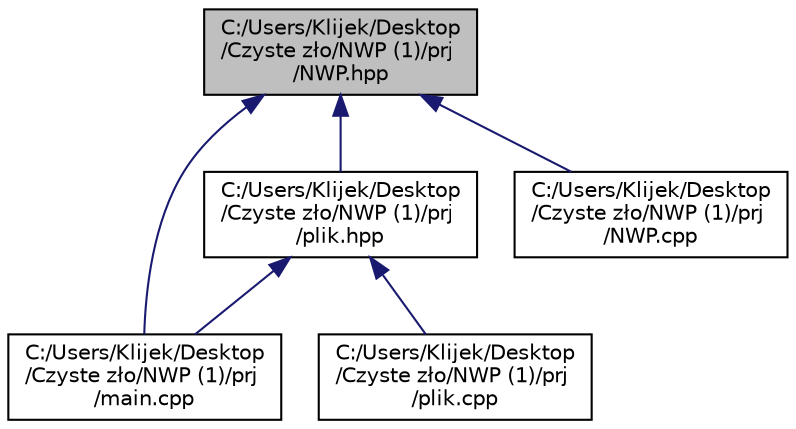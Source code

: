 digraph "C:/Users/Klijek/Desktop/Czyste zło/NWP (1)/prj/NWP.hpp"
{
  edge [fontname="Helvetica",fontsize="10",labelfontname="Helvetica",labelfontsize="10"];
  node [fontname="Helvetica",fontsize="10",shape=record];
  Node1 [label="C:/Users/Klijek/Desktop\l/Czyste zło/NWP (1)/prj\l/NWP.hpp",height=0.2,width=0.4,color="black", fillcolor="grey75", style="filled" fontcolor="black"];
  Node1 -> Node2 [dir="back",color="midnightblue",fontsize="10",style="solid",fontname="Helvetica"];
  Node2 [label="C:/Users/Klijek/Desktop\l/Czyste zło/NWP (1)/prj\l/plik.hpp",height=0.2,width=0.4,color="black", fillcolor="white", style="filled",URL="$plik_8hpp.html"];
  Node2 -> Node3 [dir="back",color="midnightblue",fontsize="10",style="solid",fontname="Helvetica"];
  Node3 [label="C:/Users/Klijek/Desktop\l/Czyste zło/NWP (1)/prj\l/main.cpp",height=0.2,width=0.4,color="black", fillcolor="white", style="filled",URL="$main_8cpp.html"];
  Node2 -> Node4 [dir="back",color="midnightblue",fontsize="10",style="solid",fontname="Helvetica"];
  Node4 [label="C:/Users/Klijek/Desktop\l/Czyste zło/NWP (1)/prj\l/plik.cpp",height=0.2,width=0.4,color="black", fillcolor="white", style="filled",URL="$plik_8cpp.html"];
  Node1 -> Node3 [dir="back",color="midnightblue",fontsize="10",style="solid",fontname="Helvetica"];
  Node1 -> Node5 [dir="back",color="midnightblue",fontsize="10",style="solid",fontname="Helvetica"];
  Node5 [label="C:/Users/Klijek/Desktop\l/Czyste zło/NWP (1)/prj\l/NWP.cpp",height=0.2,width=0.4,color="black", fillcolor="white", style="filled",URL="$_n_w_p_8cpp.html"];
}
